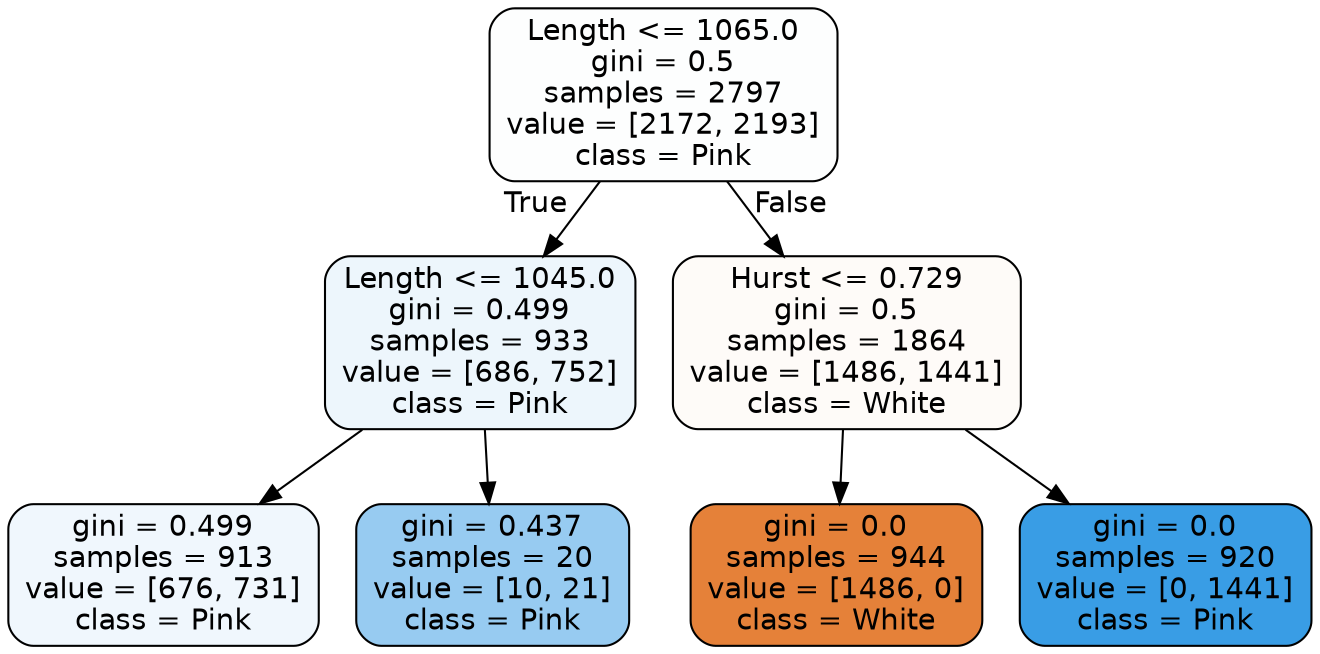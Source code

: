 digraph Tree {
node [shape=box, style="filled, rounded", color="black", fontname=helvetica] ;
edge [fontname=helvetica] ;
0 [label="Length <= 1065.0\ngini = 0.5\nsamples = 2797\nvalue = [2172, 2193]\nclass = Pink", fillcolor="#399de502"] ;
1 [label="Length <= 1045.0\ngini = 0.499\nsamples = 933\nvalue = [686, 752]\nclass = Pink", fillcolor="#399de516"] ;
0 -> 1 [labeldistance=2.5, labelangle=45, headlabel="True"] ;
2 [label="gini = 0.499\nsamples = 913\nvalue = [676, 731]\nclass = Pink", fillcolor="#399de513"] ;
1 -> 2 ;
3 [label="gini = 0.437\nsamples = 20\nvalue = [10, 21]\nclass = Pink", fillcolor="#399de586"] ;
1 -> 3 ;
4 [label="Hurst <= 0.729\ngini = 0.5\nsamples = 1864\nvalue = [1486, 1441]\nclass = White", fillcolor="#e5813908"] ;
0 -> 4 [labeldistance=2.5, labelangle=-45, headlabel="False"] ;
5 [label="gini = 0.0\nsamples = 944\nvalue = [1486, 0]\nclass = White", fillcolor="#e58139ff"] ;
4 -> 5 ;
6 [label="gini = 0.0\nsamples = 920\nvalue = [0, 1441]\nclass = Pink", fillcolor="#399de5ff"] ;
4 -> 6 ;
}